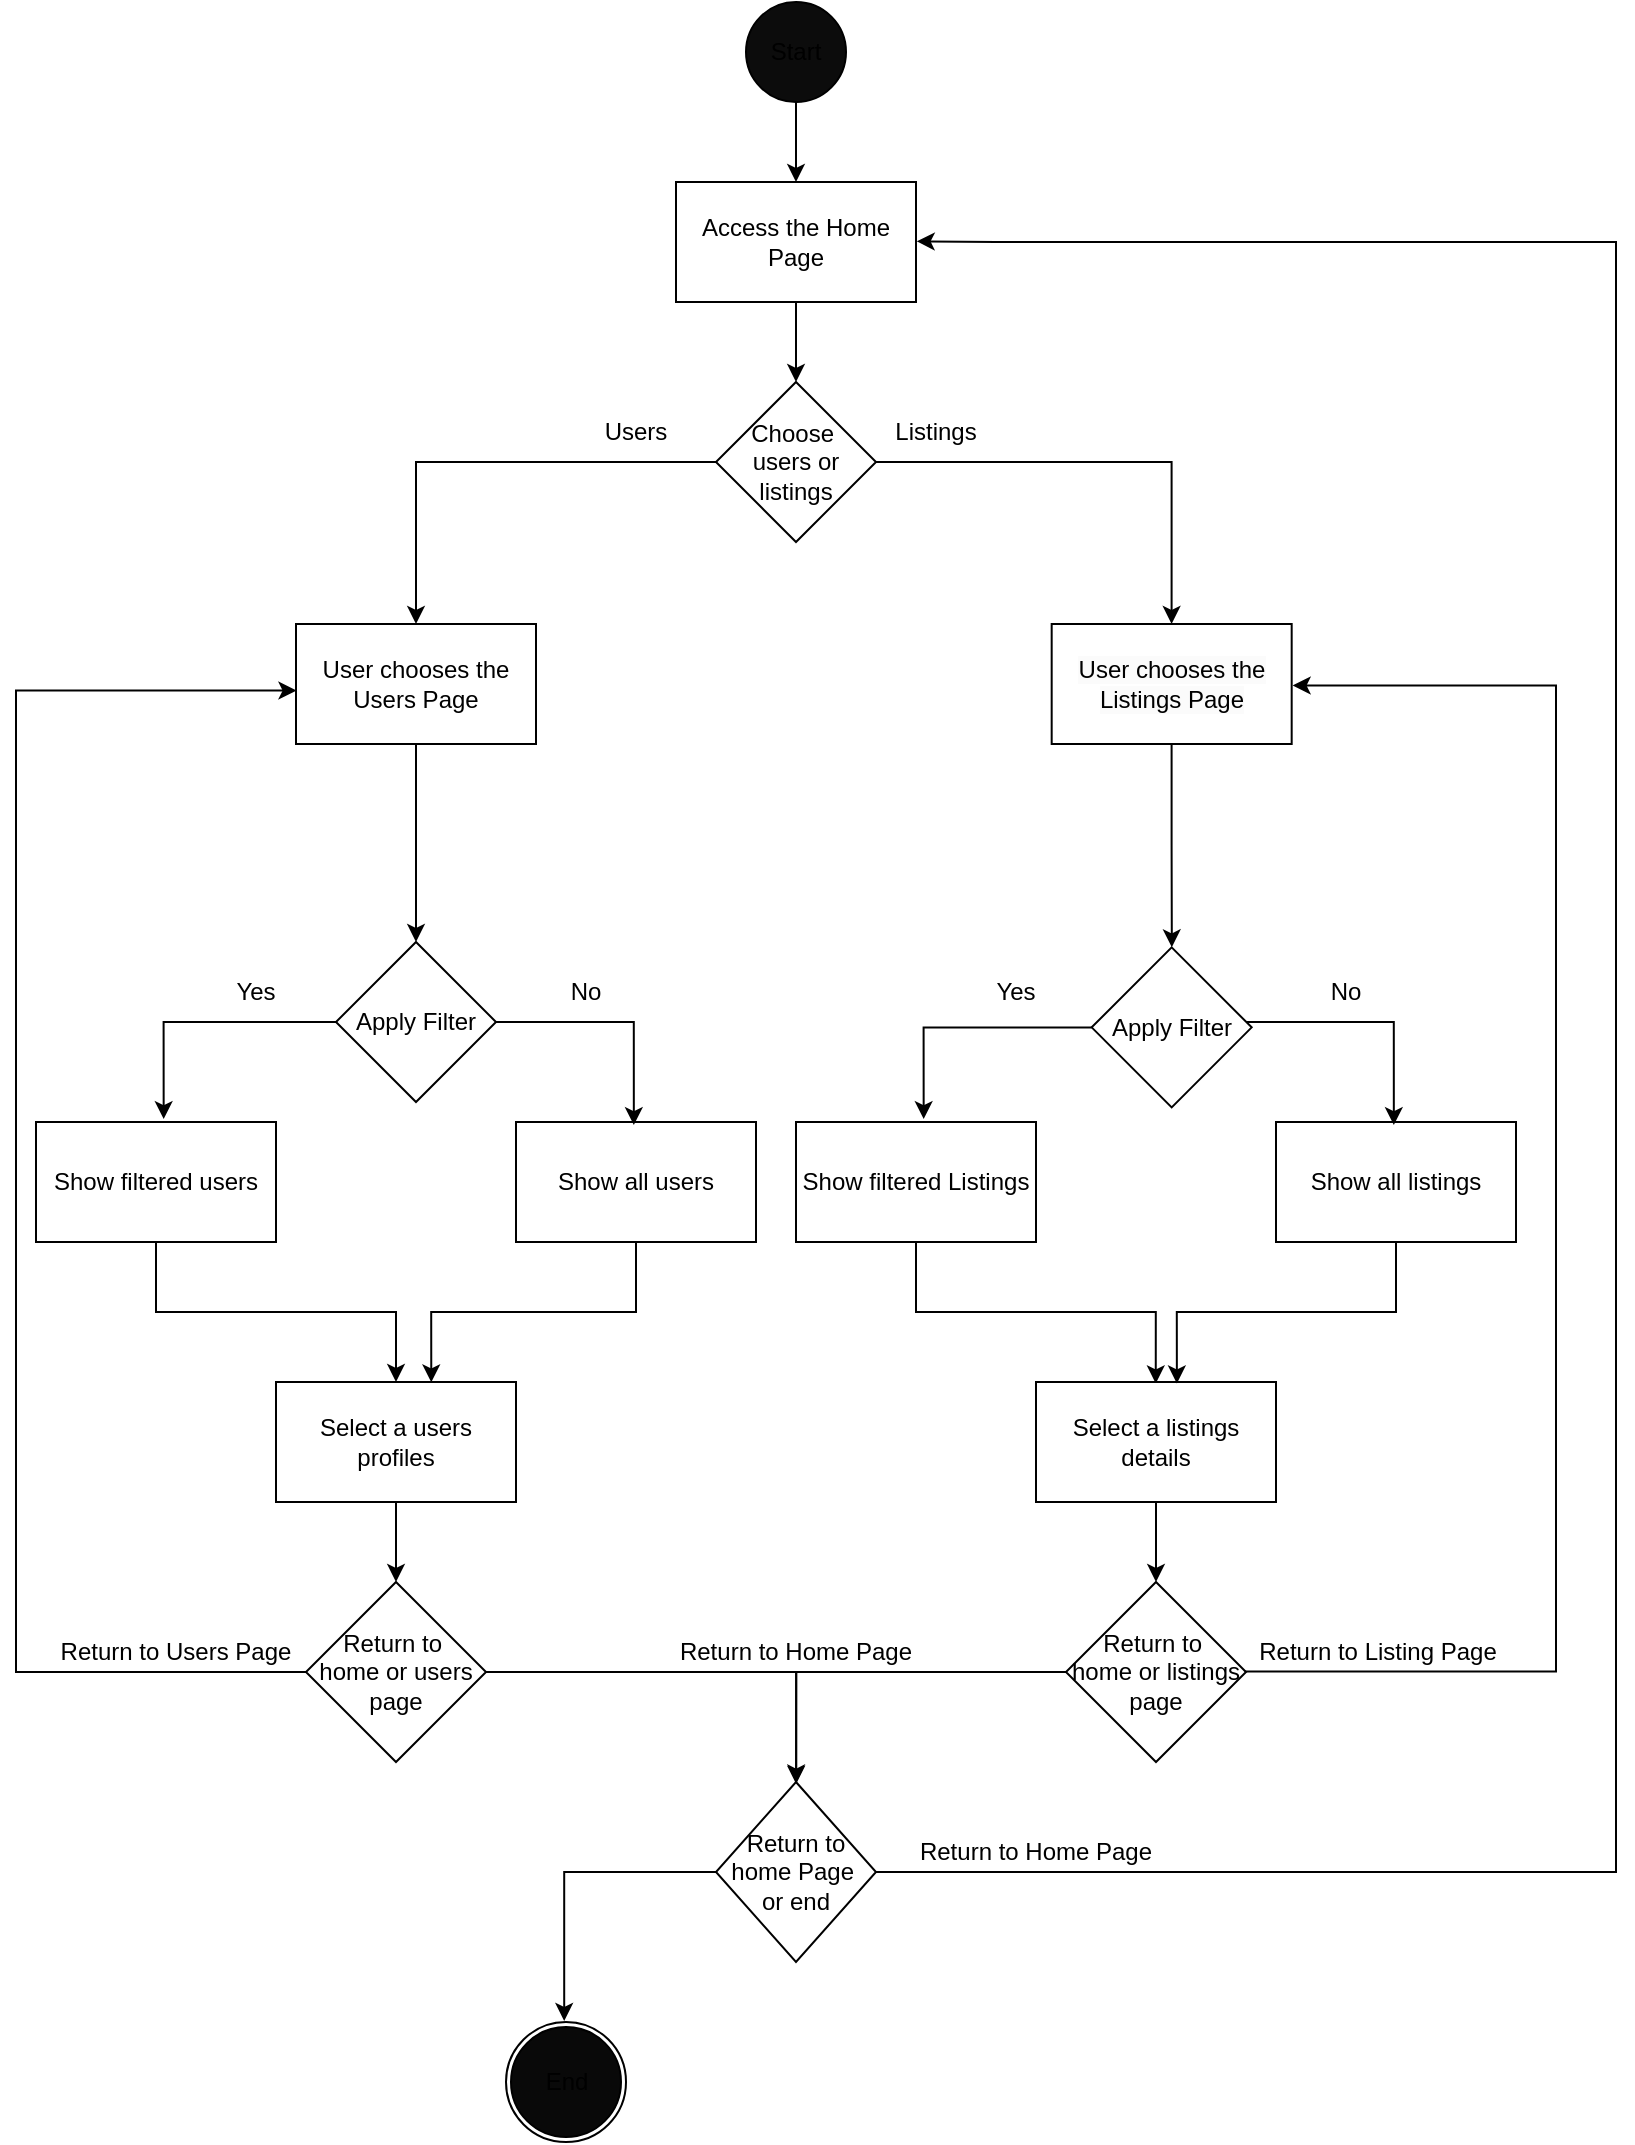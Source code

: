 <mxfile>
    <diagram id="HYepf0z04bc2E8QvzSrp" name="Page-1">
        <mxGraphModel dx="-230" dy="-176" grid="1" gridSize="10" guides="1" tooltips="1" connect="1" arrows="1" fold="1" page="1" pageScale="1" pageWidth="827" pageHeight="1169" math="0" shadow="0">
            <root>
                <mxCell id="0"/>
                <mxCell id="1" parent="0"/>
                <mxCell id="51" value="" style="edgeStyle=orthogonalEdgeStyle;rounded=0;orthogonalLoop=1;jettySize=auto;html=1;" edge="1" parent="1" source="52" target="55">
                    <mxGeometry relative="1" as="geometry"/>
                </mxCell>
                <mxCell id="52" value="Access the Home Page" style="rounded=0;whiteSpace=wrap;html=1;" vertex="1" parent="1">
                    <mxGeometry x="2210" y="1450" width="120" height="60" as="geometry"/>
                </mxCell>
                <mxCell id="53" style="edgeStyle=orthogonalEdgeStyle;rounded=0;orthogonalLoop=1;jettySize=auto;html=1;" edge="1" parent="1" source="55" target="59">
                    <mxGeometry relative="1" as="geometry">
                        <mxPoint x="2090" y="1670" as="targetPoint"/>
                    </mxGeometry>
                </mxCell>
                <mxCell id="54" style="edgeStyle=orthogonalEdgeStyle;rounded=0;orthogonalLoop=1;jettySize=auto;html=1;" edge="1" parent="1" source="55" target="60">
                    <mxGeometry relative="1" as="geometry">
                        <mxPoint x="2400" y="1670" as="targetPoint"/>
                    </mxGeometry>
                </mxCell>
                <mxCell id="55" value="Choose&amp;nbsp;&lt;div&gt;users or listings&lt;/div&gt;" style="rhombus;whiteSpace=wrap;html=1;" vertex="1" parent="1">
                    <mxGeometry x="2230" y="1550" width="80" height="80" as="geometry"/>
                </mxCell>
                <mxCell id="56" value="Users" style="text;html=1;align=center;verticalAlign=middle;whiteSpace=wrap;rounded=0;" vertex="1" parent="1">
                    <mxGeometry x="2160" y="1560" width="60" height="30" as="geometry"/>
                </mxCell>
                <mxCell id="57" value="Listings" style="text;html=1;align=center;verticalAlign=middle;whiteSpace=wrap;rounded=0;" vertex="1" parent="1">
                    <mxGeometry x="2310" y="1560" width="60" height="30" as="geometry"/>
                </mxCell>
                <mxCell id="58" value="" style="edgeStyle=orthogonalEdgeStyle;rounded=0;orthogonalLoop=1;jettySize=auto;html=1;" edge="1" parent="1" source="59" target="61">
                    <mxGeometry relative="1" as="geometry"/>
                </mxCell>
                <mxCell id="59" value="User chooses the Users Page" style="rounded=0;whiteSpace=wrap;html=1;" vertex="1" parent="1">
                    <mxGeometry x="2020" y="1671" width="120" height="60" as="geometry"/>
                </mxCell>
                <mxCell id="60" value="&lt;span style=&quot;color: rgb(0, 0, 0); font-family: Helvetica; font-size: 12px; font-style: normal; font-variant-ligatures: normal; font-variant-caps: normal; font-weight: 400; letter-spacing: normal; orphans: 2; text-align: center; text-indent: 0px; text-transform: none; widows: 2; word-spacing: 0px; -webkit-text-stroke-width: 0px; white-space: normal; background-color: rgb(251, 251, 251); text-decoration-thickness: initial; text-decoration-style: initial; text-decoration-color: initial; float: none; display: inline !important;&quot;&gt;User chooses the Listings Page&lt;/span&gt;" style="rounded=0;whiteSpace=wrap;html=1;" vertex="1" parent="1">
                    <mxGeometry x="2397.84" y="1671" width="120" height="60" as="geometry"/>
                </mxCell>
                <mxCell id="61" value="Apply Filter" style="rhombus;whiteSpace=wrap;html=1;" vertex="1" parent="1">
                    <mxGeometry x="2040" y="1830" width="80" height="80" as="geometry"/>
                </mxCell>
                <mxCell id="62" value="Yes" style="text;html=1;align=center;verticalAlign=middle;whiteSpace=wrap;rounded=0;" vertex="1" parent="1">
                    <mxGeometry x="1970" y="1840" width="60" height="30" as="geometry"/>
                </mxCell>
                <mxCell id="63" value="No" style="text;html=1;align=center;verticalAlign=middle;whiteSpace=wrap;rounded=0;" vertex="1" parent="1">
                    <mxGeometry x="2135" y="1840" width="60" height="30" as="geometry"/>
                </mxCell>
                <mxCell id="64" style="edgeStyle=orthogonalEdgeStyle;rounded=0;orthogonalLoop=1;jettySize=auto;html=1;" edge="1" parent="1" source="65" target="70">
                    <mxGeometry relative="1" as="geometry"/>
                </mxCell>
                <mxCell id="65" value="Show filtered users" style="rounded=0;whiteSpace=wrap;html=1;" vertex="1" parent="1">
                    <mxGeometry x="1890" y="1920" width="120" height="60" as="geometry"/>
                </mxCell>
                <mxCell id="66" value="Show all users" style="rounded=0;whiteSpace=wrap;html=1;" vertex="1" parent="1">
                    <mxGeometry x="2130" y="1920" width="120" height="60" as="geometry"/>
                </mxCell>
                <mxCell id="67" style="edgeStyle=orthogonalEdgeStyle;rounded=0;orthogonalLoop=1;jettySize=auto;html=1;entryX=0.532;entryY=-0.024;entryDx=0;entryDy=0;entryPerimeter=0;" edge="1" parent="1" source="61" target="65">
                    <mxGeometry relative="1" as="geometry"/>
                </mxCell>
                <mxCell id="68" style="edgeStyle=orthogonalEdgeStyle;rounded=0;orthogonalLoop=1;jettySize=auto;html=1;entryX=0.491;entryY=0.026;entryDx=0;entryDy=0;entryPerimeter=0;" edge="1" parent="1" source="61" target="66">
                    <mxGeometry relative="1" as="geometry">
                        <Array as="points">
                            <mxPoint x="2189" y="1870"/>
                        </Array>
                    </mxGeometry>
                </mxCell>
                <mxCell id="69" value="" style="edgeStyle=orthogonalEdgeStyle;rounded=0;orthogonalLoop=1;jettySize=auto;html=1;" edge="1" parent="1" source="70" target="86">
                    <mxGeometry relative="1" as="geometry"/>
                </mxCell>
                <mxCell id="70" value="Select a users profiles" style="rounded=0;whiteSpace=wrap;html=1;" vertex="1" parent="1">
                    <mxGeometry x="2010" y="2050" width="120" height="60" as="geometry"/>
                </mxCell>
                <mxCell id="71" value="Apply Filter" style="rhombus;whiteSpace=wrap;html=1;" vertex="1" parent="1">
                    <mxGeometry x="2417.84" y="1832.68" width="80" height="80" as="geometry"/>
                </mxCell>
                <mxCell id="72" value="Yes" style="text;html=1;align=center;verticalAlign=middle;whiteSpace=wrap;rounded=0;" vertex="1" parent="1">
                    <mxGeometry x="2350" y="1840" width="60" height="30" as="geometry"/>
                </mxCell>
                <mxCell id="73" value="No" style="text;html=1;align=center;verticalAlign=middle;whiteSpace=wrap;rounded=0;" vertex="1" parent="1">
                    <mxGeometry x="2515" y="1840" width="60" height="30" as="geometry"/>
                </mxCell>
                <mxCell id="74" style="edgeStyle=orthogonalEdgeStyle;rounded=0;orthogonalLoop=1;jettySize=auto;html=1;entryX=0.499;entryY=0.012;entryDx=0;entryDy=0;entryPerimeter=0;" edge="1" parent="1" source="75" target="80">
                    <mxGeometry relative="1" as="geometry">
                        <mxPoint x="2450" y="2090" as="targetPoint"/>
                    </mxGeometry>
                </mxCell>
                <mxCell id="75" value="Show filtered Listings" style="rounded=0;whiteSpace=wrap;html=1;" vertex="1" parent="1">
                    <mxGeometry x="2270" y="1920" width="120" height="60" as="geometry"/>
                </mxCell>
                <mxCell id="76" value="Show all listings" style="rounded=0;whiteSpace=wrap;html=1;" vertex="1" parent="1">
                    <mxGeometry x="2510" y="1920" width="120" height="60" as="geometry"/>
                </mxCell>
                <mxCell id="77" style="edgeStyle=orthogonalEdgeStyle;rounded=0;orthogonalLoop=1;jettySize=auto;html=1;entryX=0.532;entryY=-0.024;entryDx=0;entryDy=0;entryPerimeter=0;" edge="1" parent="1" source="71" target="75">
                    <mxGeometry relative="1" as="geometry"/>
                </mxCell>
                <mxCell id="78" style="edgeStyle=orthogonalEdgeStyle;rounded=0;orthogonalLoop=1;jettySize=auto;html=1;entryX=0.491;entryY=0.026;entryDx=0;entryDy=0;entryPerimeter=0;" edge="1" parent="1" source="71" target="76">
                    <mxGeometry relative="1" as="geometry">
                        <Array as="points">
                            <mxPoint x="2569" y="1870.0"/>
                        </Array>
                    </mxGeometry>
                </mxCell>
                <mxCell id="79" value="" style="edgeStyle=orthogonalEdgeStyle;rounded=0;orthogonalLoop=1;jettySize=auto;html=1;" edge="1" parent="1" source="80" target="84">
                    <mxGeometry relative="1" as="geometry"/>
                </mxCell>
                <mxCell id="80" value="Select a listings details" style="rounded=0;whiteSpace=wrap;html=1;" vertex="1" parent="1">
                    <mxGeometry x="2390" y="2050" width="120" height="60" as="geometry"/>
                </mxCell>
                <mxCell id="81" style="edgeStyle=orthogonalEdgeStyle;rounded=0;orthogonalLoop=1;jettySize=auto;html=1;entryX=0.501;entryY=0;entryDx=0;entryDy=0;entryPerimeter=0;" edge="1" parent="1" source="60" target="71">
                    <mxGeometry relative="1" as="geometry"/>
                </mxCell>
                <mxCell id="82" style="edgeStyle=orthogonalEdgeStyle;rounded=0;orthogonalLoop=1;jettySize=auto;html=1;entryX=0.587;entryY=0.012;entryDx=0;entryDy=0;entryPerimeter=0;" edge="1" parent="1" source="76" target="80">
                    <mxGeometry relative="1" as="geometry">
                        <mxPoint x="2460" y="2088" as="targetPoint"/>
                    </mxGeometry>
                </mxCell>
                <mxCell id="83" style="edgeStyle=orthogonalEdgeStyle;rounded=0;orthogonalLoop=1;jettySize=auto;html=1;entryX=0.647;entryY=0.003;entryDx=0;entryDy=0;entryPerimeter=0;" edge="1" parent="1" source="66" target="70">
                    <mxGeometry relative="1" as="geometry"/>
                </mxCell>
                <mxCell id="84" value="Return to&amp;nbsp;&lt;div&gt;home or listings page&lt;/div&gt;" style="rhombus;whiteSpace=wrap;html=1;" vertex="1" parent="1">
                    <mxGeometry x="2405" y="2150" width="90" height="90" as="geometry"/>
                </mxCell>
                <mxCell id="85" style="edgeStyle=orthogonalEdgeStyle;rounded=0;orthogonalLoop=1;jettySize=auto;html=1;exitX=0.992;exitY=0.497;exitDx=0;exitDy=0;exitPerimeter=0;entryX=1.004;entryY=0.512;entryDx=0;entryDy=0;entryPerimeter=0;" edge="1" parent="1" source="84" target="60">
                    <mxGeometry relative="1" as="geometry">
                        <mxPoint x="2490" y="2245" as="sourcePoint"/>
                        <mxPoint x="2450" y="1702" as="targetPoint"/>
                        <Array as="points">
                            <mxPoint x="2650" y="2195"/>
                            <mxPoint x="2650" y="1702"/>
                        </Array>
                    </mxGeometry>
                </mxCell>
                <mxCell id="86" value="Return to&amp;nbsp;&lt;div&gt;home or users page&lt;/div&gt;" style="rhombus;whiteSpace=wrap;html=1;" vertex="1" parent="1">
                    <mxGeometry x="2025" y="2150" width="90" height="90" as="geometry"/>
                </mxCell>
                <mxCell id="87" style="edgeStyle=orthogonalEdgeStyle;rounded=0;orthogonalLoop=1;jettySize=auto;html=1;entryX=0.002;entryY=0.555;entryDx=0;entryDy=0;entryPerimeter=0;" edge="1" parent="1" source="86" target="59">
                    <mxGeometry relative="1" as="geometry">
                        <Array as="points">
                            <mxPoint x="1880" y="2195"/>
                            <mxPoint x="1880" y="1704"/>
                        </Array>
                    </mxGeometry>
                </mxCell>
                <mxCell id="88" value="Return to Users Page" style="text;html=1;align=center;verticalAlign=middle;whiteSpace=wrap;rounded=0;" vertex="1" parent="1">
                    <mxGeometry x="1900" y="2170" width="120" height="30" as="geometry"/>
                </mxCell>
                <mxCell id="89" value="Return to Listing Page" style="text;html=1;align=center;verticalAlign=middle;whiteSpace=wrap;rounded=0;" vertex="1" parent="1">
                    <mxGeometry x="2497.84" y="2170" width="126" height="30" as="geometry"/>
                </mxCell>
                <mxCell id="90" value="Return to Home Page" style="text;html=1;align=center;verticalAlign=middle;whiteSpace=wrap;rounded=0;" vertex="1" parent="1">
                    <mxGeometry x="2210" y="2170" width="120" height="30" as="geometry"/>
                </mxCell>
                <mxCell id="91" value="" style="edgeStyle=orthogonalEdgeStyle;rounded=0;orthogonalLoop=1;jettySize=auto;html=1;" edge="1" parent="1" source="92" target="52">
                    <mxGeometry relative="1" as="geometry"/>
                </mxCell>
                <mxCell id="92" value="Start" style="ellipse;whiteSpace=wrap;html=1;aspect=fixed;fillColor=#0C0C0C;" vertex="1" parent="1">
                    <mxGeometry x="2245" y="1360" width="50" height="50" as="geometry"/>
                </mxCell>
                <mxCell id="93" style="edgeStyle=orthogonalEdgeStyle;rounded=0;orthogonalLoop=1;jettySize=auto;html=1;entryX=1.003;entryY=0.494;entryDx=0;entryDy=0;entryPerimeter=0;" edge="1" parent="1" source="95" target="52">
                    <mxGeometry relative="1" as="geometry">
                        <mxPoint x="2370" y="1510" as="targetPoint"/>
                        <Array as="points">
                            <mxPoint x="2680" y="2295"/>
                            <mxPoint x="2680" y="1480"/>
                            <mxPoint x="2370" y="1480"/>
                        </Array>
                    </mxGeometry>
                </mxCell>
                <mxCell id="94" style="edgeStyle=orthogonalEdgeStyle;rounded=0;orthogonalLoop=1;jettySize=auto;html=1;entryX=0.485;entryY=-0.009;entryDx=0;entryDy=0;entryPerimeter=0;" edge="1" parent="1" source="95" target="99">
                    <mxGeometry relative="1" as="geometry">
                        <mxPoint x="2190" y="2370" as="targetPoint"/>
                    </mxGeometry>
                </mxCell>
                <mxCell id="95" value="Return to home Page&amp;nbsp;&lt;div&gt;&lt;span style=&quot;background-color: transparent; color: light-dark(rgb(0, 0, 0), rgb(255, 255, 255));&quot;&gt;or&amp;nbsp;&lt;/span&gt;&lt;span style=&quot;background-color: transparent; color: light-dark(rgb(0, 0, 0), rgb(255, 255, 255));&quot;&gt;end&lt;/span&gt;&lt;/div&gt;" style="rhombus;whiteSpace=wrap;html=1;" vertex="1" parent="1">
                    <mxGeometry x="2230" y="2250" width="80" height="90" as="geometry"/>
                </mxCell>
                <mxCell id="96" style="edgeStyle=orthogonalEdgeStyle;rounded=0;orthogonalLoop=1;jettySize=auto;html=1;entryX=0.501;entryY=0.003;entryDx=0;entryDy=0;entryPerimeter=0;" edge="1" parent="1" source="84" target="95">
                    <mxGeometry relative="1" as="geometry"/>
                </mxCell>
                <mxCell id="97" style="edgeStyle=orthogonalEdgeStyle;rounded=0;orthogonalLoop=1;jettySize=auto;html=1;entryX=0.501;entryY=0.011;entryDx=0;entryDy=0;entryPerimeter=0;" edge="1" parent="1" source="86" target="95">
                    <mxGeometry relative="1" as="geometry"/>
                </mxCell>
                <mxCell id="98" value="Return to Home Page" style="text;html=1;align=center;verticalAlign=middle;whiteSpace=wrap;rounded=0;" vertex="1" parent="1">
                    <mxGeometry x="2330" y="2270" width="120" height="30" as="geometry"/>
                </mxCell>
                <mxCell id="99" value="" style="ellipse;shape=doubleEllipse;whiteSpace=wrap;html=1;aspect=fixed;" vertex="1" parent="1">
                    <mxGeometry x="2125" y="2370" width="60" height="60" as="geometry"/>
                </mxCell>
                <mxCell id="100" value="End" style="ellipse;whiteSpace=wrap;html=1;aspect=fixed;fillColor=#090909;" vertex="1" parent="1">
                    <mxGeometry x="2127.5" y="2372.5" width="55" height="55" as="geometry"/>
                </mxCell>
            </root>
        </mxGraphModel>
    </diagram>
</mxfile>
